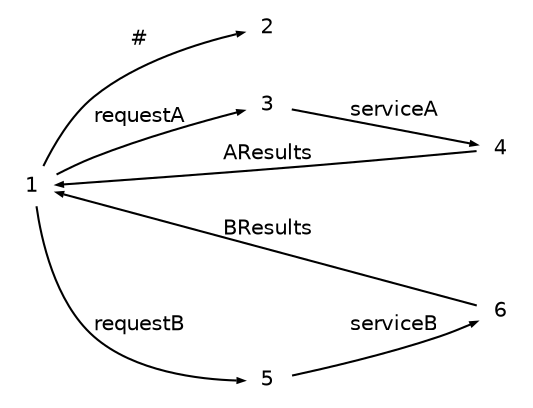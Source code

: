 digraph g
{
   graph [rankdir=LR];
   edge [arrowsize=0.3,fontsize=10,fontname=Helvetica];
   node [shape=plaintext,width=.3,height=.2,fontsize=10,fontname=Helvetica];
   1->2 [label="#"];
   1->3 [label="requestA"];
   1->5 [label="requestB"];
   3->4 [label="serviceA"];
   4->1 [label="AResults"];
   5->6 [label="serviceB"];
   6->1 [label="BResults"];
}
